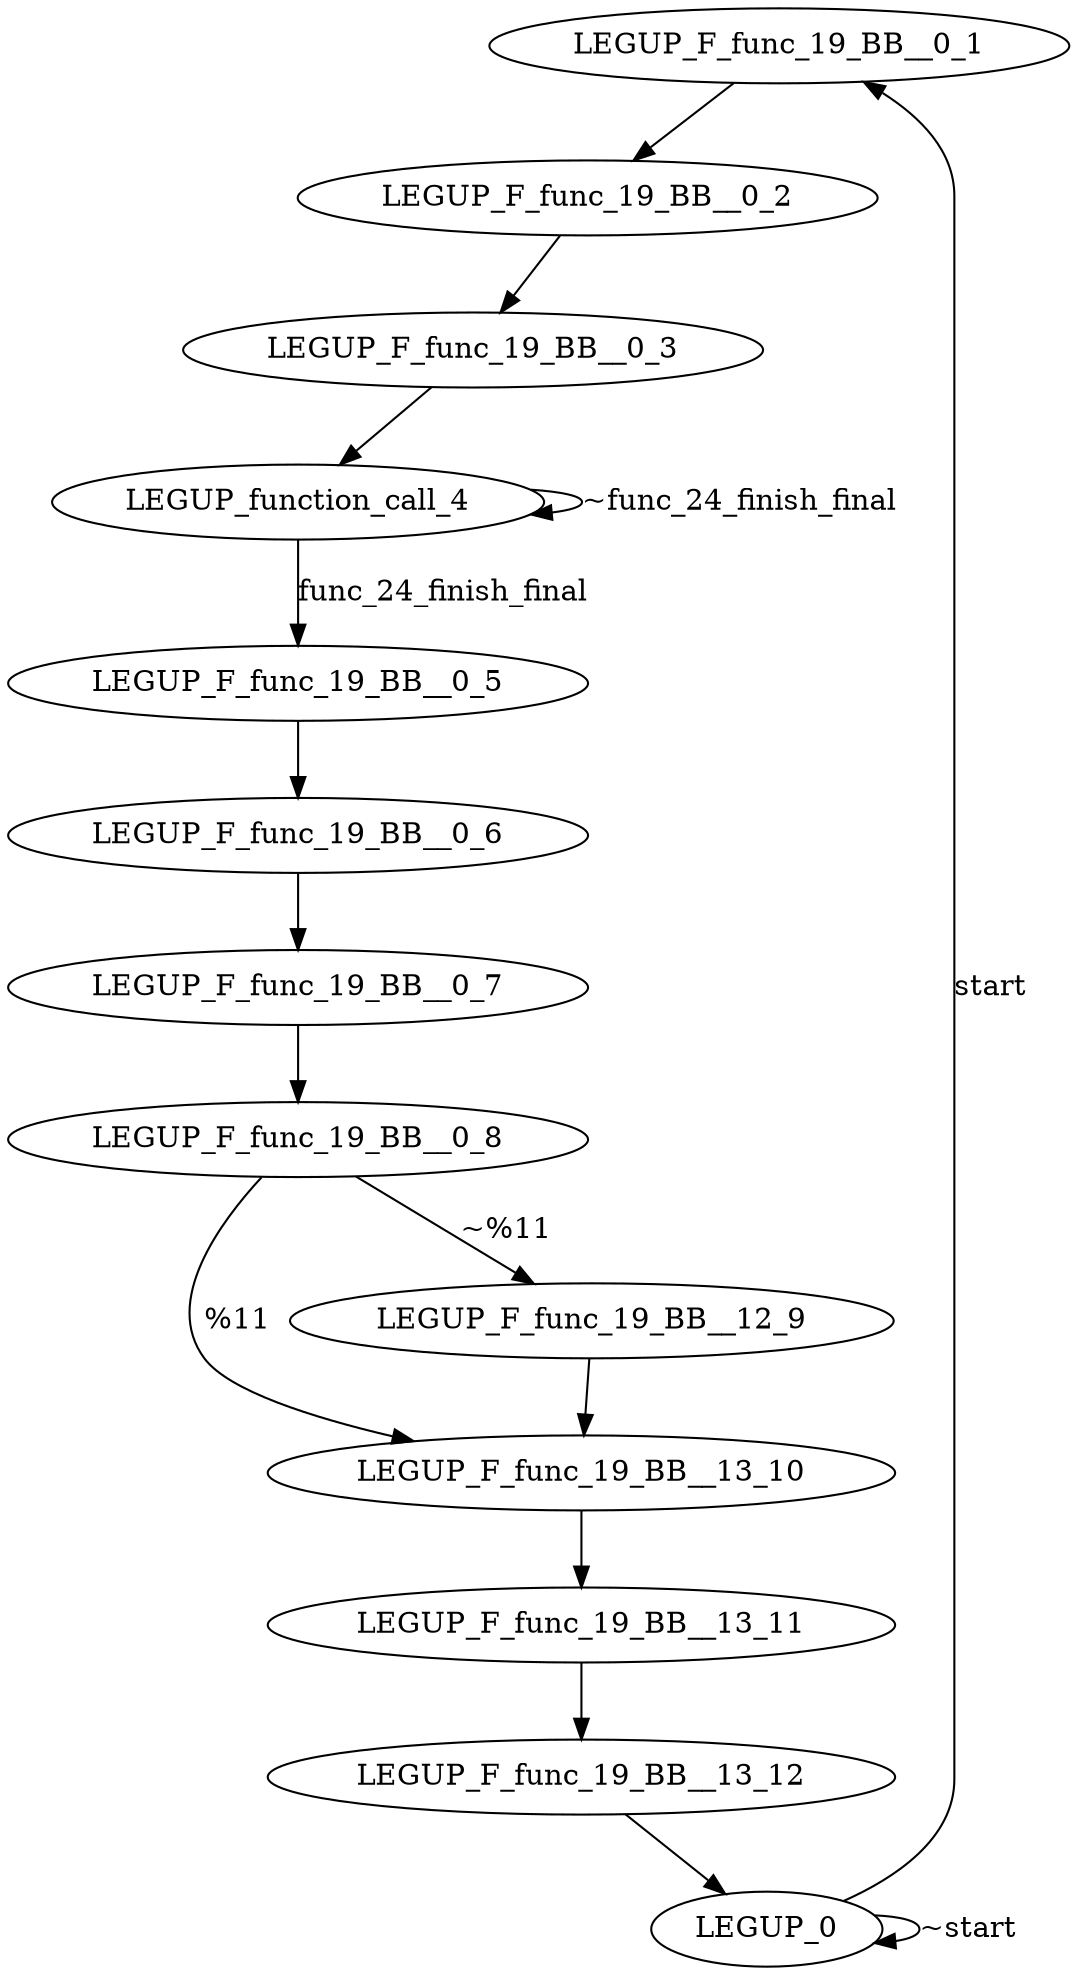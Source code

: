 digraph {
Node0x40d7410[label="LEGUP_F_func_19_BB__0_1"];
Node0x40d7270[label="LEGUP_0"];
Node0x40d7270 -> Node0x40d7410[label="start"];
Node0x40d7270 -> Node0x40d7270[label="~start"];
Node0x40cd650[label="LEGUP_F_func_19_BB__0_2"];
Node0x40d7410 -> Node0x40cd650;
Node0x40cfd70[label="LEGUP_F_func_19_BB__0_3"];
Node0x40cd650 -> Node0x40cfd70;
Node0x433d070[label="LEGUP_function_call_4"];
Node0x40cfd70 -> Node0x433d070;
Node0x40cfeb0[label="LEGUP_F_func_19_BB__0_5"];
Node0x433d070 -> Node0x40cfeb0[label="func_24_finish_final"];
Node0x433d070 -> Node0x433d070[label="~func_24_finish_final"];
Node0x40cfff0[label="LEGUP_F_func_19_BB__0_6"];
Node0x40cfeb0 -> Node0x40cfff0;
Node0x40d0130[label="LEGUP_F_func_19_BB__0_7"];
Node0x40cfff0 -> Node0x40d0130;
Node0x40d0270[label="LEGUP_F_func_19_BB__0_8"];
Node0x40d0130 -> Node0x40d0270;
Node0x40cd450[label="LEGUP_F_func_19_BB__13_10"];
Node0x40d0270 -> Node0x40cd450[label="%11"];
Node0x40cd2d0[label="LEGUP_F_func_19_BB__12_9"];
Node0x40d0270 -> Node0x40cd2d0[label="~%11"];
Node0x40cd2d0 -> Node0x40cd450;
Node0x40d53f0[label="LEGUP_F_func_19_BB__13_11"];
Node0x40cd450 -> Node0x40d53f0;
Node0x40d54c0[label="LEGUP_F_func_19_BB__13_12"];
Node0x40d53f0 -> Node0x40d54c0;
Node0x40d54c0 -> Node0x40d7270;
}

